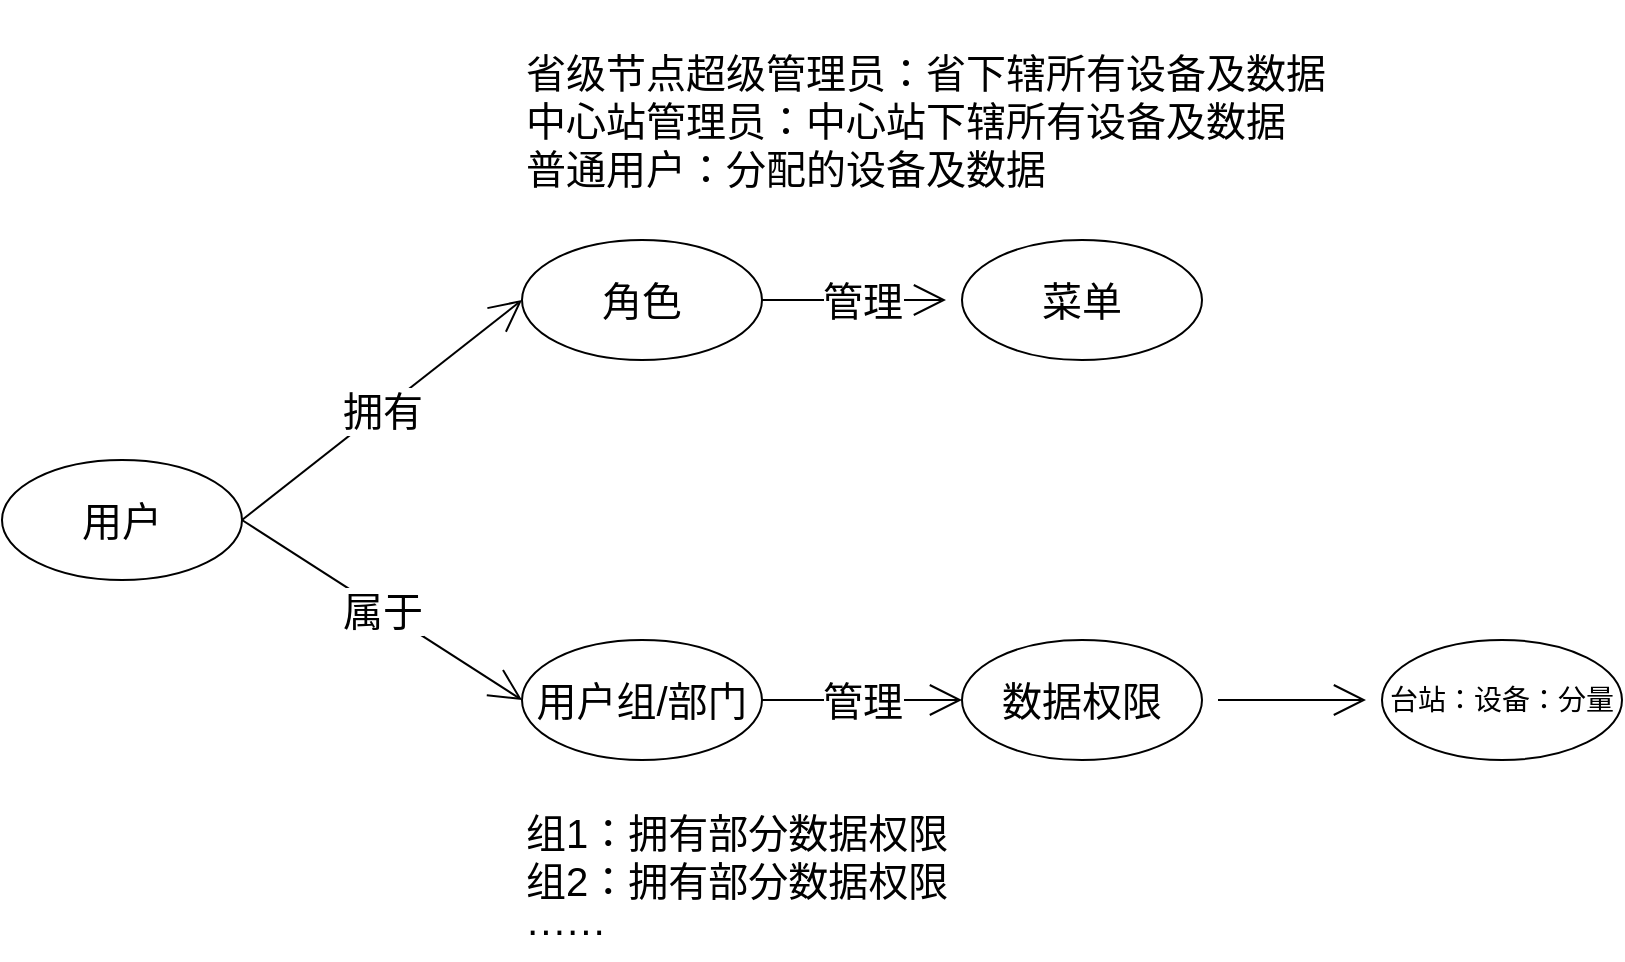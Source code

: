 <mxfile version="20.8.5" type="github">
  <diagram id="C5RBs43oDa-KdzZeNtuy" name="Page-1">
    <mxGraphModel dx="1246" dy="623" grid="1" gridSize="10" guides="1" tooltips="1" connect="1" arrows="1" fold="1" page="1" pageScale="1" pageWidth="827" pageHeight="1169" math="0" shadow="0">
      <root>
        <mxCell id="WIyWlLk6GJQsqaUBKTNV-0" />
        <mxCell id="WIyWlLk6GJQsqaUBKTNV-1" parent="WIyWlLk6GJQsqaUBKTNV-0" />
        <mxCell id="2b-Ce6osA8nTi22UxsJS-3" value="管理" style="edgeStyle=none;curved=1;rounded=0;orthogonalLoop=1;jettySize=auto;html=1;exitX=1;exitY=0.5;exitDx=0;exitDy=0;fontSize=20;endArrow=open;startSize=14;endSize=14;sourcePerimeterSpacing=8;targetPerimeterSpacing=8;" parent="WIyWlLk6GJQsqaUBKTNV-1" source="2b-Ce6osA8nTi22UxsJS-0" target="2b-Ce6osA8nTi22UxsJS-2" edge="1">
          <mxGeometry x="0.087" relative="1" as="geometry">
            <mxPoint as="offset" />
          </mxGeometry>
        </mxCell>
        <mxCell id="2b-Ce6osA8nTi22UxsJS-0" value="&lt;font style=&quot;font-size: 20px;&quot;&gt;角色&lt;/font&gt;" style="ellipse;whiteSpace=wrap;html=1;" parent="WIyWlLk6GJQsqaUBKTNV-1" vertex="1">
          <mxGeometry x="269" y="140" width="120" height="60" as="geometry" />
        </mxCell>
        <mxCell id="2b-Ce6osA8nTi22UxsJS-4" value="拥有" style="edgeStyle=none;curved=1;rounded=0;orthogonalLoop=1;jettySize=auto;html=1;exitX=1;exitY=0.5;exitDx=0;exitDy=0;entryX=0;entryY=0.5;entryDx=0;entryDy=0;fontSize=20;endArrow=open;startSize=14;endSize=14;sourcePerimeterSpacing=8;targetPerimeterSpacing=8;" parent="WIyWlLk6GJQsqaUBKTNV-1" source="2b-Ce6osA8nTi22UxsJS-1" target="2b-Ce6osA8nTi22UxsJS-0" edge="1">
          <mxGeometry relative="1" as="geometry" />
        </mxCell>
        <mxCell id="2b-Ce6osA8nTi22UxsJS-1" value="&lt;font style=&quot;font-size: 20px;&quot;&gt;用户&lt;/font&gt;" style="ellipse;whiteSpace=wrap;html=1;" parent="WIyWlLk6GJQsqaUBKTNV-1" vertex="1">
          <mxGeometry x="9" y="250" width="120" height="60" as="geometry" />
        </mxCell>
        <mxCell id="2b-Ce6osA8nTi22UxsJS-2" value="&lt;font style=&quot;font-size: 20px;&quot;&gt;菜单&lt;br&gt;&lt;/font&gt;" style="ellipse;whiteSpace=wrap;html=1;" parent="WIyWlLk6GJQsqaUBKTNV-1" vertex="1">
          <mxGeometry x="489" y="140" width="120" height="60" as="geometry" />
        </mxCell>
        <mxCell id="2b-Ce6osA8nTi22UxsJS-8" value="属于" style="edgeStyle=none;curved=1;rounded=0;orthogonalLoop=1;jettySize=auto;html=1;exitX=1;exitY=0.5;exitDx=0;exitDy=0;entryX=0;entryY=0.5;entryDx=0;entryDy=0;fontSize=20;endArrow=open;startSize=14;endSize=14;sourcePerimeterSpacing=8;targetPerimeterSpacing=8;" parent="WIyWlLk6GJQsqaUBKTNV-1" source="2b-Ce6osA8nTi22UxsJS-1" target="2b-Ce6osA8nTi22UxsJS-14" edge="1">
          <mxGeometry x="-0.003" relative="1" as="geometry">
            <mxPoint x="109" y="420" as="sourcePoint" />
            <mxPoint x="229" y="420" as="targetPoint" />
            <mxPoint as="offset" />
          </mxGeometry>
        </mxCell>
        <mxCell id="2b-Ce6osA8nTi22UxsJS-11" value="省级节点超级管理员：省下辖所有设备及数据&lt;br&gt;中心站管理员：中心站下辖所有设备及数据&lt;br&gt;普通用户：分配的设备及数据" style="text;strokeColor=none;fillColor=none;html=1;align=left;verticalAlign=middle;whiteSpace=wrap;rounded=0;fontSize=20;" parent="WIyWlLk6GJQsqaUBKTNV-1" vertex="1">
          <mxGeometry x="269" y="20" width="541" height="120" as="geometry" />
        </mxCell>
        <mxCell id="2b-Ce6osA8nTi22UxsJS-12" value="组1：拥有部分数据权限&lt;br&gt;组2：拥有部分数据权限&lt;br&gt;······" style="text;strokeColor=none;fillColor=none;html=1;align=left;verticalAlign=middle;whiteSpace=wrap;rounded=0;fontSize=20;" parent="WIyWlLk6GJQsqaUBKTNV-1" vertex="1">
          <mxGeometry x="269" y="420" width="335" height="80" as="geometry" />
        </mxCell>
        <mxCell id="2b-Ce6osA8nTi22UxsJS-18" value="" style="edgeStyle=none;curved=1;rounded=0;orthogonalLoop=1;jettySize=auto;html=1;fontSize=20;endArrow=open;startSize=14;endSize=14;sourcePerimeterSpacing=8;targetPerimeterSpacing=8;" parent="WIyWlLk6GJQsqaUBKTNV-1" source="2b-Ce6osA8nTi22UxsJS-13" target="2b-Ce6osA8nTi22UxsJS-17" edge="1">
          <mxGeometry relative="1" as="geometry" />
        </mxCell>
        <mxCell id="2b-Ce6osA8nTi22UxsJS-13" value="&lt;span style=&quot;font-size: 20px;&quot;&gt;数据权限&lt;/span&gt;" style="ellipse;whiteSpace=wrap;html=1;" parent="WIyWlLk6GJQsqaUBKTNV-1" vertex="1">
          <mxGeometry x="489" y="340" width="120" height="60" as="geometry" />
        </mxCell>
        <mxCell id="2b-Ce6osA8nTi22UxsJS-16" value="管理" style="edgeStyle=none;curved=1;rounded=0;orthogonalLoop=1;jettySize=auto;html=1;exitX=1;exitY=0.5;exitDx=0;exitDy=0;entryX=0;entryY=0.5;entryDx=0;entryDy=0;fontSize=20;endArrow=open;startSize=14;endSize=14;sourcePerimeterSpacing=8;targetPerimeterSpacing=8;" parent="WIyWlLk6GJQsqaUBKTNV-1" source="2b-Ce6osA8nTi22UxsJS-14" target="2b-Ce6osA8nTi22UxsJS-13" edge="1">
          <mxGeometry relative="1" as="geometry" />
        </mxCell>
        <mxCell id="2b-Ce6osA8nTi22UxsJS-14" value="&lt;span style=&quot;font-size: 20px;&quot;&gt;用户组/部门&lt;/span&gt;" style="ellipse;whiteSpace=wrap;html=1;" parent="WIyWlLk6GJQsqaUBKTNV-1" vertex="1">
          <mxGeometry x="269" y="340" width="120" height="60" as="geometry" />
        </mxCell>
        <mxCell id="2b-Ce6osA8nTi22UxsJS-17" value="&lt;font style=&quot;font-size: 14px;&quot;&gt;台站：设备：分量&lt;/font&gt;" style="ellipse;whiteSpace=wrap;html=1;" parent="WIyWlLk6GJQsqaUBKTNV-1" vertex="1">
          <mxGeometry x="699" y="340" width="120" height="60" as="geometry" />
        </mxCell>
      </root>
    </mxGraphModel>
  </diagram>
</mxfile>
